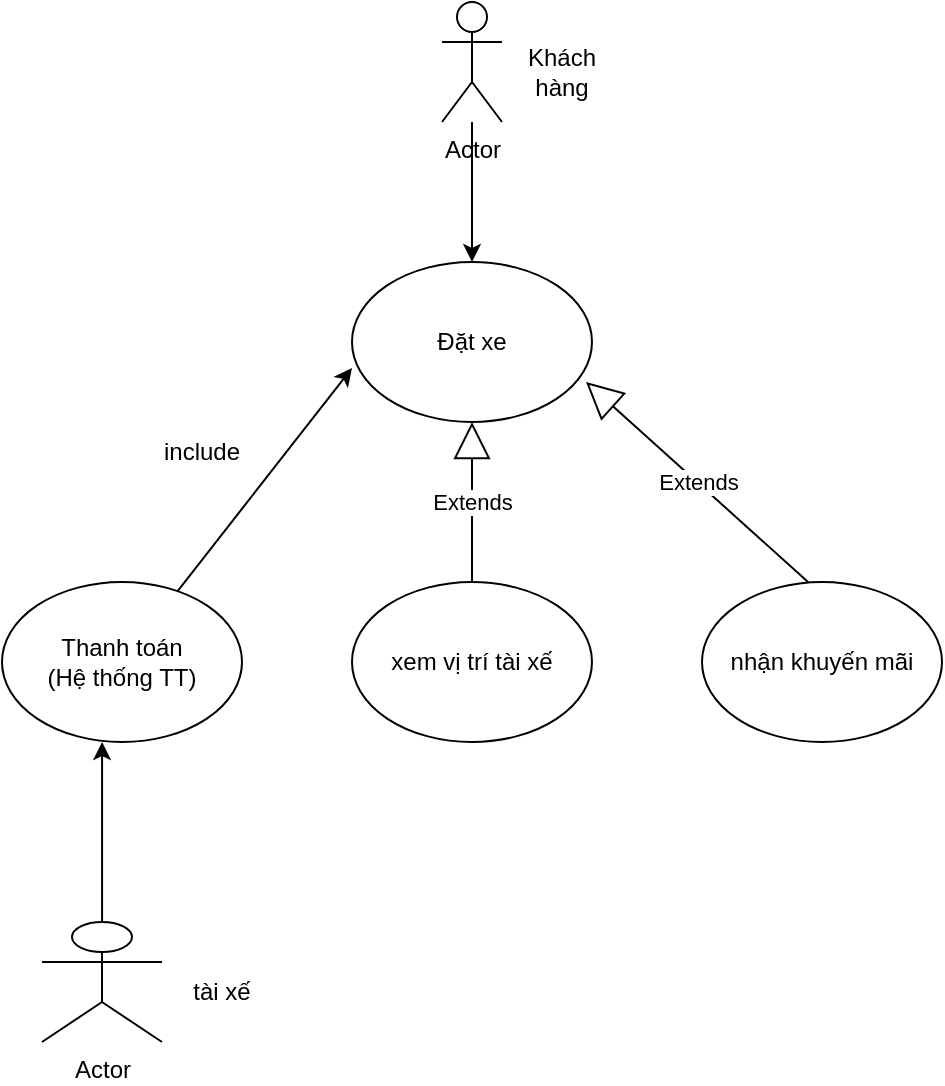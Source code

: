 <mxfile version="28.2.8">
  <diagram name="Page-1" id="ysz8qWo1yQmYkIGMIxTr">
    <mxGraphModel dx="1426" dy="841" grid="1" gridSize="10" guides="1" tooltips="1" connect="1" arrows="1" fold="1" page="1" pageScale="1" pageWidth="850" pageHeight="1100" math="0" shadow="0">
      <root>
        <mxCell id="0" />
        <mxCell id="1" parent="0" />
        <mxCell id="IQWBpQHbwoYJbSArBBM3-4" style="edgeStyle=orthogonalEdgeStyle;rounded=0;orthogonalLoop=1;jettySize=auto;html=1;entryX=0.5;entryY=0;entryDx=0;entryDy=0;" edge="1" parent="1" source="IQWBpQHbwoYJbSArBBM3-1" target="IQWBpQHbwoYJbSArBBM3-3">
          <mxGeometry relative="1" as="geometry" />
        </mxCell>
        <mxCell id="IQWBpQHbwoYJbSArBBM3-1" value="Actor" style="shape=umlActor;verticalLabelPosition=bottom;verticalAlign=top;html=1;outlineConnect=0;" vertex="1" parent="1">
          <mxGeometry x="350" y="170" width="30" height="60" as="geometry" />
        </mxCell>
        <mxCell id="IQWBpQHbwoYJbSArBBM3-2" value="Khách hàng" style="text;html=1;whiteSpace=wrap;strokeColor=none;fillColor=none;align=center;verticalAlign=middle;rounded=0;" vertex="1" parent="1">
          <mxGeometry x="380" y="190" width="60" height="30" as="geometry" />
        </mxCell>
        <mxCell id="IQWBpQHbwoYJbSArBBM3-3" value="Đặt xe" style="ellipse;whiteSpace=wrap;html=1;" vertex="1" parent="1">
          <mxGeometry x="305" y="300" width="120" height="80" as="geometry" />
        </mxCell>
        <mxCell id="IQWBpQHbwoYJbSArBBM3-5" value="Thanh toán&lt;div&gt;(Hệ thống TT)&lt;/div&gt;" style="ellipse;whiteSpace=wrap;html=1;" vertex="1" parent="1">
          <mxGeometry x="130" y="460" width="120" height="80" as="geometry" />
        </mxCell>
        <mxCell id="IQWBpQHbwoYJbSArBBM3-6" value="xem vị trí tài xế" style="ellipse;whiteSpace=wrap;html=1;" vertex="1" parent="1">
          <mxGeometry x="305" y="460" width="120" height="80" as="geometry" />
        </mxCell>
        <mxCell id="IQWBpQHbwoYJbSArBBM3-7" value="nhận khuyến mãi" style="ellipse;whiteSpace=wrap;html=1;" vertex="1" parent="1">
          <mxGeometry x="480" y="460" width="120" height="80" as="geometry" />
        </mxCell>
        <mxCell id="IQWBpQHbwoYJbSArBBM3-9" style="rounded=0;orthogonalLoop=1;jettySize=auto;html=1;entryX=0;entryY=0.663;entryDx=0;entryDy=0;entryPerimeter=0;" edge="1" parent="1" source="IQWBpQHbwoYJbSArBBM3-5" target="IQWBpQHbwoYJbSArBBM3-3">
          <mxGeometry relative="1" as="geometry" />
        </mxCell>
        <mxCell id="IQWBpQHbwoYJbSArBBM3-10" value="include" style="text;html=1;whiteSpace=wrap;strokeColor=none;fillColor=none;align=center;verticalAlign=middle;rounded=0;" vertex="1" parent="1">
          <mxGeometry x="200" y="380" width="60" height="30" as="geometry" />
        </mxCell>
        <mxCell id="IQWBpQHbwoYJbSArBBM3-11" value="Extends" style="endArrow=block;endSize=16;endFill=0;html=1;rounded=0;exitX=0.5;exitY=0;exitDx=0;exitDy=0;entryX=0.5;entryY=1;entryDx=0;entryDy=0;" edge="1" parent="1" source="IQWBpQHbwoYJbSArBBM3-6" target="IQWBpQHbwoYJbSArBBM3-3">
          <mxGeometry width="160" relative="1" as="geometry">
            <mxPoint x="510" y="430" as="sourcePoint" />
            <mxPoint x="670" y="430" as="targetPoint" />
          </mxGeometry>
        </mxCell>
        <mxCell id="IQWBpQHbwoYJbSArBBM3-12" value="Extends" style="endArrow=block;endSize=16;endFill=0;html=1;rounded=0;exitX=0.442;exitY=0;exitDx=0;exitDy=0;entryX=0.975;entryY=0.75;entryDx=0;entryDy=0;entryPerimeter=0;exitPerimeter=0;" edge="1" parent="1" source="IQWBpQHbwoYJbSArBBM3-7" target="IQWBpQHbwoYJbSArBBM3-3">
          <mxGeometry width="160" relative="1" as="geometry">
            <mxPoint x="640" y="480" as="sourcePoint" />
            <mxPoint x="640" y="400" as="targetPoint" />
          </mxGeometry>
        </mxCell>
        <mxCell id="IQWBpQHbwoYJbSArBBM3-13" value="Actor" style="shape=umlActor;verticalLabelPosition=bottom;verticalAlign=top;html=1;" vertex="1" parent="1">
          <mxGeometry x="150" y="630" width="60" height="60" as="geometry" />
        </mxCell>
        <mxCell id="IQWBpQHbwoYJbSArBBM3-14" value="tài xế" style="text;html=1;whiteSpace=wrap;strokeColor=none;fillColor=none;align=center;verticalAlign=middle;rounded=0;" vertex="1" parent="1">
          <mxGeometry x="210" y="650" width="60" height="30" as="geometry" />
        </mxCell>
        <mxCell id="IQWBpQHbwoYJbSArBBM3-15" style="edgeStyle=orthogonalEdgeStyle;rounded=0;orthogonalLoop=1;jettySize=auto;html=1;entryX=0.417;entryY=1;entryDx=0;entryDy=0;entryPerimeter=0;" edge="1" parent="1" source="IQWBpQHbwoYJbSArBBM3-13" target="IQWBpQHbwoYJbSArBBM3-5">
          <mxGeometry relative="1" as="geometry" />
        </mxCell>
      </root>
    </mxGraphModel>
  </diagram>
</mxfile>
